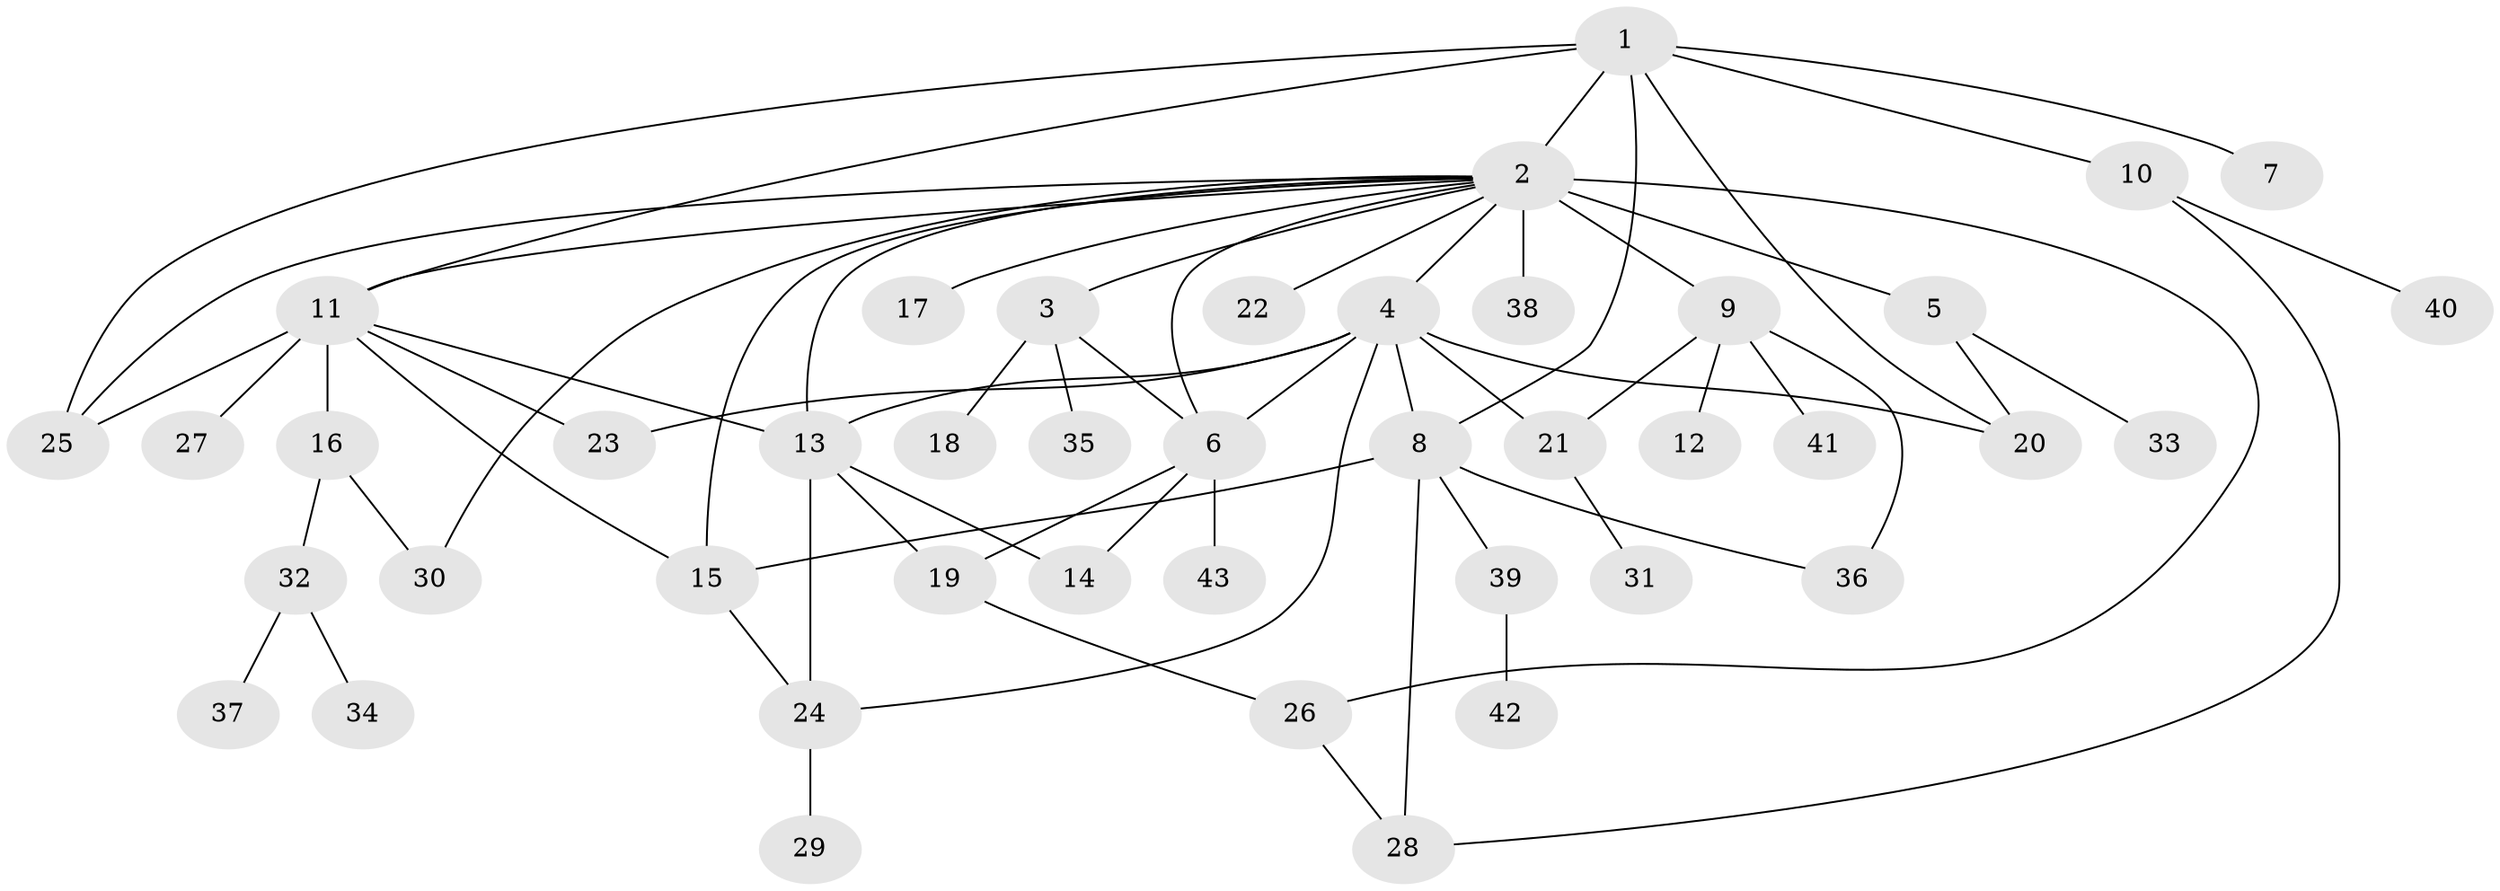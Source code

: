 // original degree distribution, {11: 0.014084507042253521, 28: 0.007042253521126761, 6: 0.028169014084507043, 5: 0.035211267605633804, 2: 0.21830985915492956, 8: 0.014084507042253521, 4: 0.07042253521126761, 9: 0.007042253521126761, 1: 0.5352112676056338, 3: 0.06338028169014084, 7: 0.007042253521126761}
// Generated by graph-tools (version 1.1) at 2025/50/03/04/25 22:50:20]
// undirected, 43 vertices, 65 edges
graph export_dot {
  node [color=gray90,style=filled];
  1;
  2;
  3;
  4;
  5;
  6;
  7;
  8;
  9;
  10;
  11;
  12;
  13;
  14;
  15;
  16;
  17;
  18;
  19;
  20;
  21;
  22;
  23;
  24;
  25;
  26;
  27;
  28;
  29;
  30;
  31;
  32;
  33;
  34;
  35;
  36;
  37;
  38;
  39;
  40;
  41;
  42;
  43;
  1 -- 2 [weight=1.0];
  1 -- 7 [weight=1.0];
  1 -- 8 [weight=1.0];
  1 -- 10 [weight=1.0];
  1 -- 11 [weight=1.0];
  1 -- 20 [weight=1.0];
  1 -- 25 [weight=1.0];
  2 -- 3 [weight=1.0];
  2 -- 4 [weight=1.0];
  2 -- 5 [weight=10.0];
  2 -- 6 [weight=1.0];
  2 -- 9 [weight=1.0];
  2 -- 11 [weight=1.0];
  2 -- 13 [weight=1.0];
  2 -- 15 [weight=1.0];
  2 -- 17 [weight=1.0];
  2 -- 22 [weight=1.0];
  2 -- 25 [weight=1.0];
  2 -- 26 [weight=1.0];
  2 -- 30 [weight=1.0];
  2 -- 38 [weight=1.0];
  3 -- 6 [weight=1.0];
  3 -- 18 [weight=1.0];
  3 -- 35 [weight=1.0];
  4 -- 6 [weight=1.0];
  4 -- 8 [weight=1.0];
  4 -- 13 [weight=1.0];
  4 -- 20 [weight=1.0];
  4 -- 21 [weight=1.0];
  4 -- 23 [weight=1.0];
  4 -- 24 [weight=1.0];
  5 -- 20 [weight=1.0];
  5 -- 33 [weight=1.0];
  6 -- 14 [weight=1.0];
  6 -- 19 [weight=1.0];
  6 -- 43 [weight=1.0];
  8 -- 15 [weight=1.0];
  8 -- 28 [weight=1.0];
  8 -- 36 [weight=1.0];
  8 -- 39 [weight=1.0];
  9 -- 12 [weight=1.0];
  9 -- 21 [weight=1.0];
  9 -- 36 [weight=1.0];
  9 -- 41 [weight=1.0];
  10 -- 28 [weight=1.0];
  10 -- 40 [weight=1.0];
  11 -- 13 [weight=1.0];
  11 -- 15 [weight=1.0];
  11 -- 16 [weight=3.0];
  11 -- 23 [weight=1.0];
  11 -- 25 [weight=1.0];
  11 -- 27 [weight=1.0];
  13 -- 14 [weight=1.0];
  13 -- 19 [weight=1.0];
  13 -- 24 [weight=1.0];
  15 -- 24 [weight=1.0];
  16 -- 30 [weight=1.0];
  16 -- 32 [weight=1.0];
  19 -- 26 [weight=1.0];
  21 -- 31 [weight=1.0];
  24 -- 29 [weight=1.0];
  26 -- 28 [weight=1.0];
  32 -- 34 [weight=1.0];
  32 -- 37 [weight=1.0];
  39 -- 42 [weight=1.0];
}
